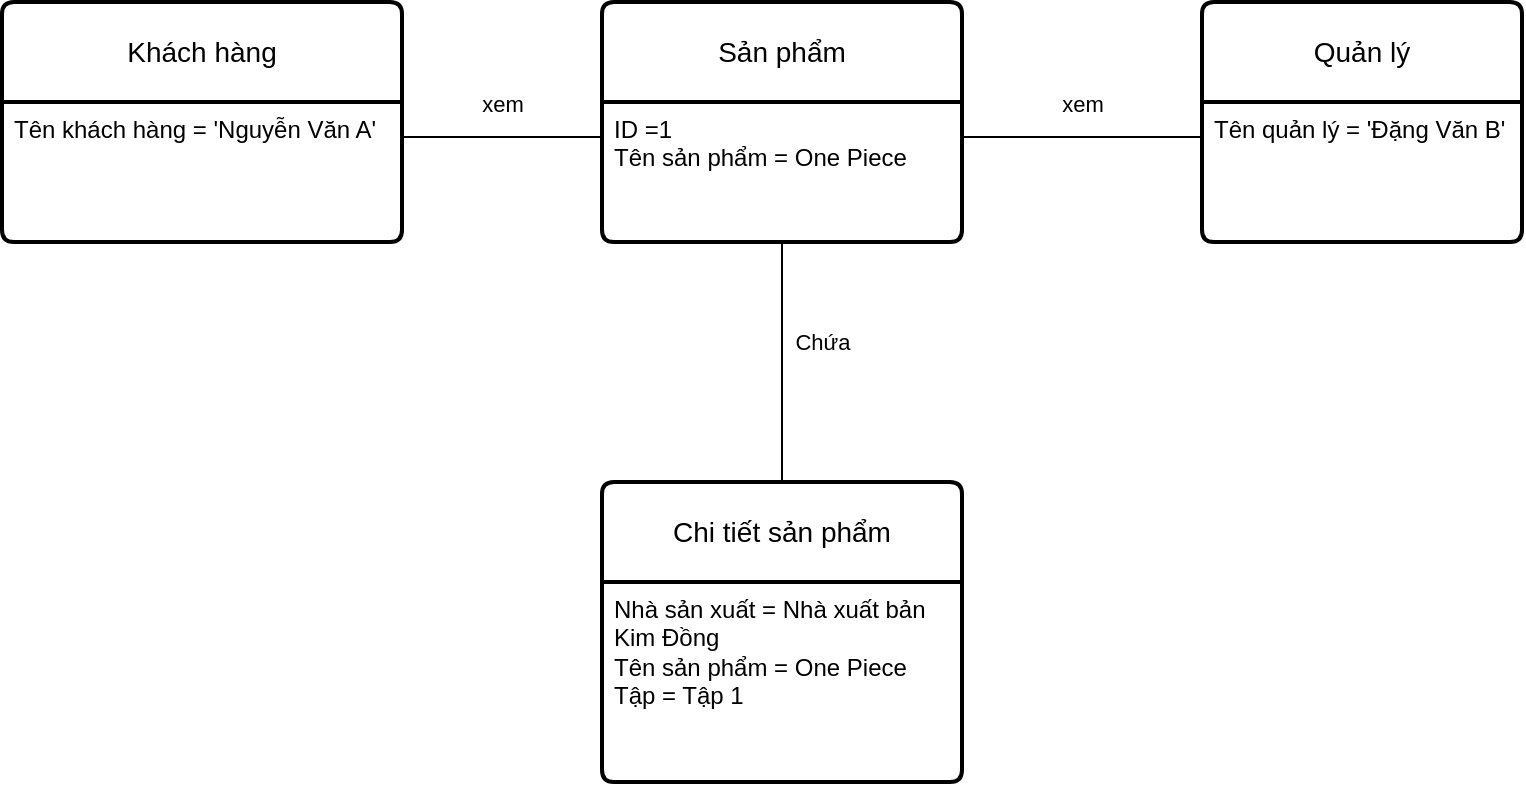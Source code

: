 <mxfile version="27.0.6">
  <diagram name="Page-1" id="IYYTk_wIb14KXy2D32bW">
    <mxGraphModel dx="1426" dy="777" grid="1" gridSize="10" guides="1" tooltips="1" connect="1" arrows="1" fold="1" page="1" pageScale="1" pageWidth="850" pageHeight="1100" math="0" shadow="0">
      <root>
        <mxCell id="0" />
        <mxCell id="1" parent="0" />
        <mxCell id="FNjIT76gMh61DpV5A2En-12" value="Khách hàng" style="swimlane;childLayout=stackLayout;horizontal=1;startSize=50;horizontalStack=0;rounded=1;fontSize=14;fontStyle=0;strokeWidth=2;resizeParent=0;resizeLast=1;shadow=0;dashed=0;align=center;arcSize=4;whiteSpace=wrap;html=1;" vertex="1" parent="1">
          <mxGeometry x="30" y="110" width="200" height="120" as="geometry" />
        </mxCell>
        <mxCell id="FNjIT76gMh61DpV5A2En-13" value="Tên khách hàng = &#39;Nguyễn Văn A&#39;" style="align=left;strokeColor=none;fillColor=none;spacingLeft=4;spacingRight=4;fontSize=12;verticalAlign=top;resizable=0;rotatable=0;part=1;html=1;whiteSpace=wrap;" vertex="1" parent="FNjIT76gMh61DpV5A2En-12">
          <mxGeometry y="50" width="200" height="70" as="geometry" />
        </mxCell>
        <mxCell id="FNjIT76gMh61DpV5A2En-15" value="Sản phẩm" style="swimlane;childLayout=stackLayout;horizontal=1;startSize=50;horizontalStack=0;rounded=1;fontSize=14;fontStyle=0;strokeWidth=2;resizeParent=0;resizeLast=1;shadow=0;dashed=0;align=center;arcSize=4;whiteSpace=wrap;html=1;" vertex="1" parent="1">
          <mxGeometry x="330" y="110" width="180" height="120" as="geometry" />
        </mxCell>
        <mxCell id="FNjIT76gMh61DpV5A2En-16" value="ID =1&lt;div&gt;Tên sản phẩm = One Piece&lt;/div&gt;" style="align=left;strokeColor=none;fillColor=none;spacingLeft=4;spacingRight=4;fontSize=12;verticalAlign=top;resizable=0;rotatable=0;part=1;html=1;whiteSpace=wrap;" vertex="1" parent="FNjIT76gMh61DpV5A2En-15">
          <mxGeometry y="50" width="180" height="70" as="geometry" />
        </mxCell>
        <mxCell id="FNjIT76gMh61DpV5A2En-17" value="Quản lý" style="swimlane;childLayout=stackLayout;horizontal=1;startSize=50;horizontalStack=0;rounded=1;fontSize=14;fontStyle=0;strokeWidth=2;resizeParent=0;resizeLast=1;shadow=0;dashed=0;align=center;arcSize=4;whiteSpace=wrap;html=1;" vertex="1" parent="1">
          <mxGeometry x="630" y="110" width="160" height="120" as="geometry" />
        </mxCell>
        <mxCell id="FNjIT76gMh61DpV5A2En-18" value="Tên quản lý = &#39;Đặng Văn B&#39;" style="align=left;strokeColor=none;fillColor=none;spacingLeft=4;spacingRight=4;fontSize=12;verticalAlign=top;resizable=0;rotatable=0;part=1;html=1;whiteSpace=wrap;" vertex="1" parent="FNjIT76gMh61DpV5A2En-17">
          <mxGeometry y="50" width="160" height="70" as="geometry" />
        </mxCell>
        <mxCell id="FNjIT76gMh61DpV5A2En-19" value="Chi tiết sản phẩm" style="swimlane;childLayout=stackLayout;horizontal=1;startSize=50;horizontalStack=0;rounded=1;fontSize=14;fontStyle=0;strokeWidth=2;resizeParent=0;resizeLast=1;shadow=0;dashed=0;align=center;arcSize=4;whiteSpace=wrap;html=1;" vertex="1" parent="1">
          <mxGeometry x="330" y="350" width="180" height="150" as="geometry" />
        </mxCell>
        <mxCell id="FNjIT76gMh61DpV5A2En-20" value="Nhà sản xuất = Nhà xuất bản Kim Đồng&lt;div&gt;Tên sản phẩm = One Piece&lt;/div&gt;&lt;div&gt;Tập = Tập 1&lt;/div&gt;" style="align=left;strokeColor=none;fillColor=none;spacingLeft=4;spacingRight=4;fontSize=12;verticalAlign=top;resizable=0;rotatable=0;part=1;html=1;whiteSpace=wrap;" vertex="1" parent="FNjIT76gMh61DpV5A2En-19">
          <mxGeometry y="50" width="180" height="100" as="geometry" />
        </mxCell>
        <mxCell id="FNjIT76gMh61DpV5A2En-26" value="" style="endArrow=none;html=1;rounded=0;exitX=1;exitY=0.25;exitDx=0;exitDy=0;entryX=0;entryY=0.25;entryDx=0;entryDy=0;" edge="1" parent="1" source="FNjIT76gMh61DpV5A2En-13" target="FNjIT76gMh61DpV5A2En-16">
          <mxGeometry width="50" height="50" relative="1" as="geometry">
            <mxPoint x="400" y="430" as="sourcePoint" />
            <mxPoint x="450" y="380" as="targetPoint" />
          </mxGeometry>
        </mxCell>
        <mxCell id="FNjIT76gMh61DpV5A2En-29" value="xem" style="edgeLabel;html=1;align=center;verticalAlign=middle;resizable=0;points=[];" vertex="1" connectable="0" parent="FNjIT76gMh61DpV5A2En-26">
          <mxGeometry relative="1" as="geometry">
            <mxPoint y="-17" as="offset" />
          </mxGeometry>
        </mxCell>
        <mxCell id="FNjIT76gMh61DpV5A2En-27" value="" style="endArrow=none;html=1;rounded=0;exitX=1;exitY=0.25;exitDx=0;exitDy=0;entryX=0;entryY=0.25;entryDx=0;entryDy=0;" edge="1" parent="1" source="FNjIT76gMh61DpV5A2En-16" target="FNjIT76gMh61DpV5A2En-18">
          <mxGeometry width="50" height="50" relative="1" as="geometry">
            <mxPoint x="400" y="430" as="sourcePoint" />
            <mxPoint x="450" y="380" as="targetPoint" />
          </mxGeometry>
        </mxCell>
        <mxCell id="FNjIT76gMh61DpV5A2En-30" value="xem" style="edgeLabel;html=1;align=center;verticalAlign=middle;resizable=0;points=[];" vertex="1" connectable="0" parent="FNjIT76gMh61DpV5A2En-27">
          <mxGeometry y="-2" relative="1" as="geometry">
            <mxPoint y="-19" as="offset" />
          </mxGeometry>
        </mxCell>
        <mxCell id="FNjIT76gMh61DpV5A2En-28" value="" style="endArrow=none;html=1;rounded=0;entryX=0.5;entryY=1;entryDx=0;entryDy=0;exitX=0.5;exitY=0;exitDx=0;exitDy=0;" edge="1" parent="1" source="FNjIT76gMh61DpV5A2En-19" target="FNjIT76gMh61DpV5A2En-16">
          <mxGeometry width="50" height="50" relative="1" as="geometry">
            <mxPoint x="400" y="430" as="sourcePoint" />
            <mxPoint x="450" y="380" as="targetPoint" />
          </mxGeometry>
        </mxCell>
        <mxCell id="FNjIT76gMh61DpV5A2En-31" value="Chứa" style="edgeLabel;html=1;align=center;verticalAlign=middle;resizable=0;points=[];" vertex="1" connectable="0" parent="FNjIT76gMh61DpV5A2En-28">
          <mxGeometry x="0.2" relative="1" as="geometry">
            <mxPoint x="20" y="2" as="offset" />
          </mxGeometry>
        </mxCell>
      </root>
    </mxGraphModel>
  </diagram>
</mxfile>
